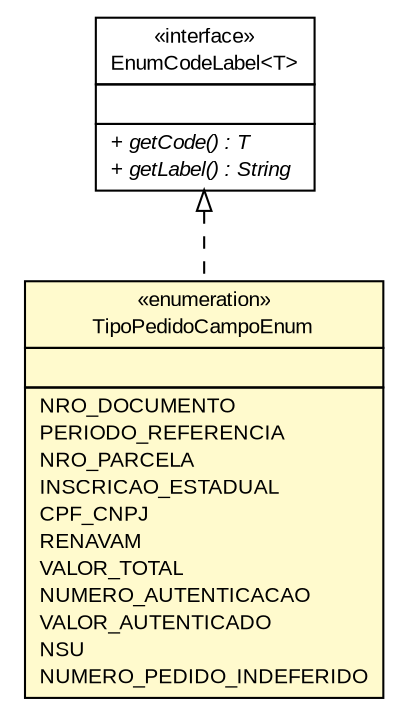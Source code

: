 #!/usr/local/bin/dot
#
# Class diagram 
# Generated by UMLGraph version R5_6 (http://www.umlgraph.org/)
#

digraph G {
	edge [fontname="arial",fontsize=10,labelfontname="arial",labelfontsize=10];
	node [fontname="arial",fontsize=10,shape=plaintext];
	nodesep=0.25;
	ranksep=0.5;
	// br.gov.to.sefaz.persistence.enums.EnumCodeLabel<T>
	c194880 [label=<<table title="br.gov.to.sefaz.persistence.enums.EnumCodeLabel" border="0" cellborder="1" cellspacing="0" cellpadding="2" port="p" href="../../../../persistence/enums/EnumCodeLabel.html">
		<tr><td><table border="0" cellspacing="0" cellpadding="1">
<tr><td align="center" balign="center"> &#171;interface&#187; </td></tr>
<tr><td align="center" balign="center"> EnumCodeLabel&lt;T&gt; </td></tr>
		</table></td></tr>
		<tr><td><table border="0" cellspacing="0" cellpadding="1">
<tr><td align="left" balign="left">  </td></tr>
		</table></td></tr>
		<tr><td><table border="0" cellspacing="0" cellpadding="1">
<tr><td align="left" balign="left"><font face="arial italic" point-size="10.0"> + getCode() : T </font></td></tr>
<tr><td align="left" balign="left"><font face="arial italic" point-size="10.0"> + getLabel() : String </font></td></tr>
		</table></td></tr>
		</table>>, URL="../../../../persistence/enums/EnumCodeLabel.html", fontname="arial", fontcolor="black", fontsize=10.0];
	// br.gov.to.sefaz.arr.parametros.persistence.enums.TipoPedidoCampoEnum
	c195218 [label=<<table title="br.gov.to.sefaz.arr.parametros.persistence.enums.TipoPedidoCampoEnum" border="0" cellborder="1" cellspacing="0" cellpadding="2" port="p" bgcolor="lemonChiffon" href="./TipoPedidoCampoEnum.html">
		<tr><td><table border="0" cellspacing="0" cellpadding="1">
<tr><td align="center" balign="center"> &#171;enumeration&#187; </td></tr>
<tr><td align="center" balign="center"> TipoPedidoCampoEnum </td></tr>
		</table></td></tr>
		<tr><td><table border="0" cellspacing="0" cellpadding="1">
<tr><td align="left" balign="left">  </td></tr>
		</table></td></tr>
		<tr><td><table border="0" cellspacing="0" cellpadding="1">
<tr><td align="left" balign="left"> NRO_DOCUMENTO </td></tr>
<tr><td align="left" balign="left"> PERIODO_REFERENCIA </td></tr>
<tr><td align="left" balign="left"> NRO_PARCELA </td></tr>
<tr><td align="left" balign="left"> INSCRICAO_ESTADUAL </td></tr>
<tr><td align="left" balign="left"> CPF_CNPJ </td></tr>
<tr><td align="left" balign="left"> RENAVAM </td></tr>
<tr><td align="left" balign="left"> VALOR_TOTAL </td></tr>
<tr><td align="left" balign="left"> NUMERO_AUTENTICACAO </td></tr>
<tr><td align="left" balign="left"> VALOR_AUTENTICADO </td></tr>
<tr><td align="left" balign="left"> NSU </td></tr>
<tr><td align="left" balign="left"> NUMERO_PEDIDO_INDEFERIDO </td></tr>
		</table></td></tr>
		</table>>, URL="./TipoPedidoCampoEnum.html", fontname="arial", fontcolor="black", fontsize=10.0];
	//br.gov.to.sefaz.arr.parametros.persistence.enums.TipoPedidoCampoEnum implements br.gov.to.sefaz.persistence.enums.EnumCodeLabel<T>
	c194880:p -> c195218:p [dir=back,arrowtail=empty,style=dashed];
}

